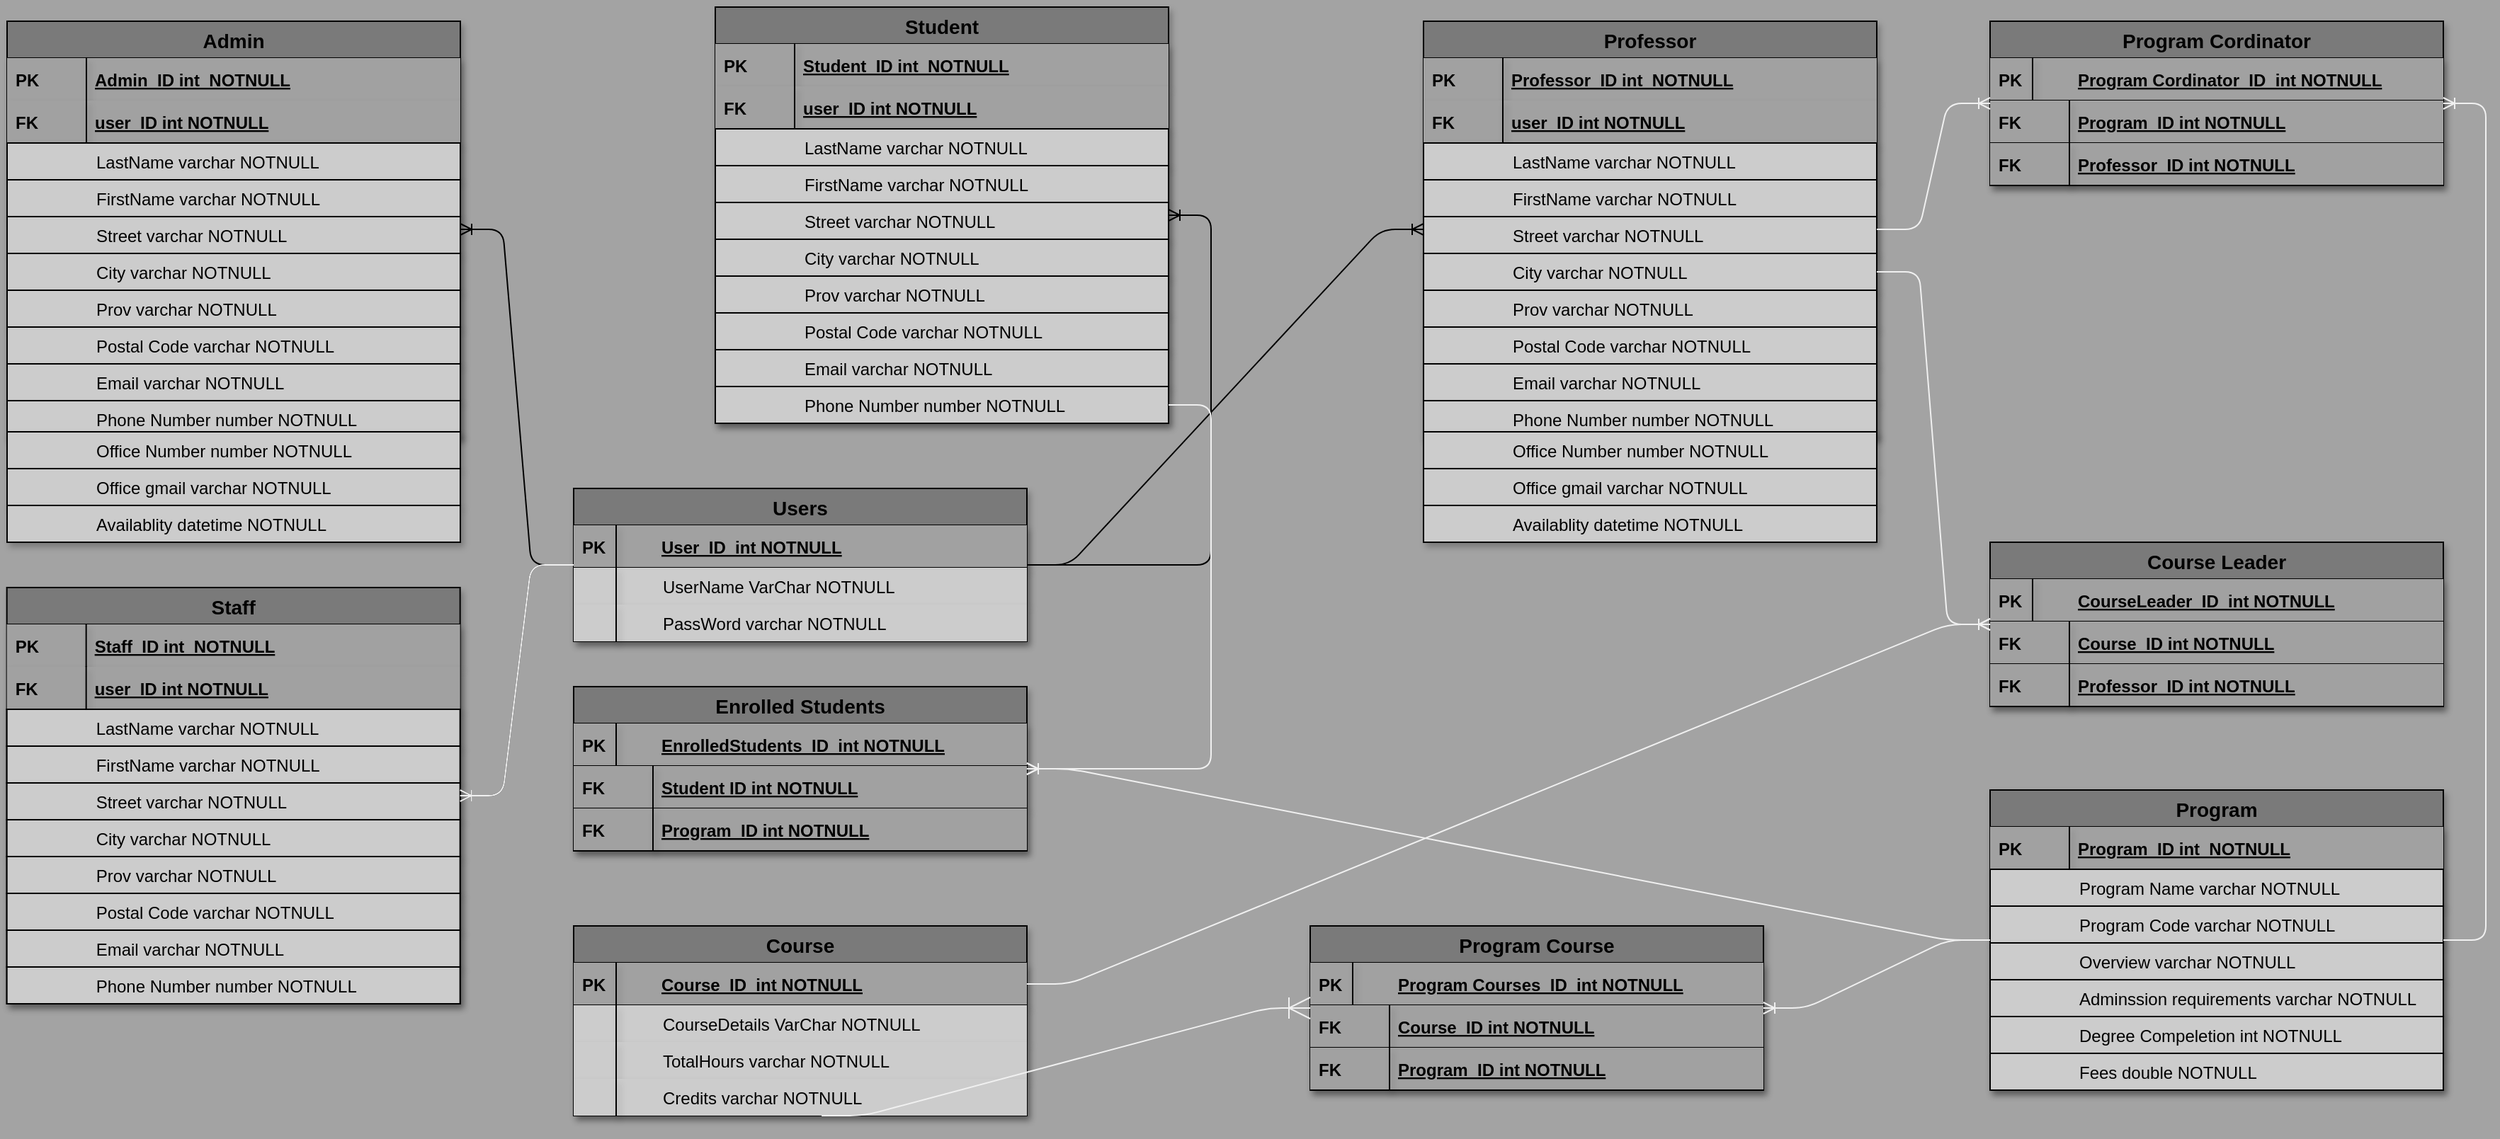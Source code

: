 <mxfile version="12.1.3" type="device" pages="1"><diagram name="Page-1" id="Page-1"><mxGraphModel dx="4516" dy="1684" grid="1" gridSize="10" guides="1" tooltips="1" connect="1" arrows="1" fold="1" page="1" pageScale="1" pageWidth="850" pageHeight="1100" background="#A3A3A3" math="1" shadow="0"><root><mxCell id="0"/><mxCell id="1" parent="0"/><mxCell id="QObwRgaBLnRAKnxqonTs-443" value="Users" style="swimlane;fontStyle=1;childLayout=stackLayout;horizontal=1;startSize=26;fillColor=#7A7A7A;horizontalStack=0;resizeParent=1;resizeParentMax=0;resizeLast=0;collapsible=1;marginBottom=0;swimlaneFillColor=#ffffff;align=center;fontSize=14;labelBackgroundColor=none;comic=0;shadow=1;gradientColor=none;strokeColor=#000000;" parent="1" vertex="1"><mxGeometry x="-600" y="370" width="320" height="108" as="geometry"/></mxCell><mxCell id="QObwRgaBLnRAKnxqonTs-444" value="User_ID  int NOTNULL" style="shape=partialRectangle;top=0;left=0;right=0;bottom=1;align=left;verticalAlign=middle;fillColor=#A1A1A1;spacingLeft=60;spacingRight=4;overflow=hidden;rotatable=0;points=[[0,0.5],[1,0.5]];portConstraint=eastwest;dropTarget=0;fontStyle=5;fontSize=12;comic=0;shadow=1;gradientColor=none;" parent="QObwRgaBLnRAKnxqonTs-443" vertex="1"><mxGeometry y="26" width="320" height="30" as="geometry"/></mxCell><mxCell id="QObwRgaBLnRAKnxqonTs-445" value="PK" style="shape=partialRectangle;top=0;left=0;bottom=0;fillColor=none;align=left;verticalAlign=middle;spacingLeft=4;spacingRight=4;overflow=hidden;rotatable=0;points=[];portConstraint=eastwest;part=1;fontSize=12;comic=0;shadow=1;gradientColor=none;fontStyle=1" parent="QObwRgaBLnRAKnxqonTs-444" vertex="1" connectable="0"><mxGeometry width="30" height="30" as="geometry"/></mxCell><mxCell id="QObwRgaBLnRAKnxqonTs-446" value="UserName VarChar NOTNULL" style="shape=partialRectangle;top=0;left=0;right=0;bottom=0;align=left;verticalAlign=top;fillColor=#CCCCCC;spacingLeft=61;spacingRight=4;overflow=hidden;rotatable=0;points=[[0,0.5],[1,0.5]];portConstraint=eastwest;dropTarget=0;fontSize=12;comic=0;shadow=1;gradientColor=none;rounded=0;glass=0;labelBackgroundColor=none;labelBorderColor=none;" parent="QObwRgaBLnRAKnxqonTs-443" vertex="1"><mxGeometry y="56" width="320" height="26" as="geometry"/></mxCell><mxCell id="QObwRgaBLnRAKnxqonTs-447" value="" style="shape=partialRectangle;top=0;left=0;bottom=0;fillColor=none;align=left;verticalAlign=top;spacingLeft=4;spacingRight=4;overflow=hidden;rotatable=0;points=[];portConstraint=eastwest;part=1;fontSize=12;comic=0;shadow=1;gradientColor=none;" parent="QObwRgaBLnRAKnxqonTs-446" vertex="1" connectable="0"><mxGeometry width="30" height="26" as="geometry"/></mxCell><mxCell id="QObwRgaBLnRAKnxqonTs-448" value="PassWord varchar NOTNULL" style="shape=partialRectangle;top=0;left=0;right=0;bottom=0;align=left;verticalAlign=top;fillColor=#CCCCCC;spacingLeft=61;spacingRight=4;overflow=hidden;rotatable=0;points=[[0,0.5],[1,0.5]];portConstraint=eastwest;dropTarget=0;fontSize=12;comic=0;shadow=1;gradientColor=none;rounded=0;glass=0;labelBackgroundColor=none;labelBorderColor=none;" parent="QObwRgaBLnRAKnxqonTs-443" vertex="1"><mxGeometry y="82" width="320" height="26" as="geometry"/></mxCell><mxCell id="QObwRgaBLnRAKnxqonTs-449" value="" style="shape=partialRectangle;top=0;left=0;bottom=0;fillColor=none;align=left;verticalAlign=top;spacingLeft=4;spacingRight=4;overflow=hidden;rotatable=0;points=[];portConstraint=eastwest;part=1;fontSize=12;comic=0;shadow=1;gradientColor=none;" parent="QObwRgaBLnRAKnxqonTs-448" vertex="1" connectable="0"><mxGeometry width="30" height="26" as="geometry"/></mxCell><mxCell id="QObwRgaBLnRAKnxqonTs-454" value="Student" style="swimlane;fontStyle=1;childLayout=stackLayout;horizontal=1;startSize=26;fillColor=#7A7A7A;horizontalStack=0;resizeParent=1;resizeParentMax=0;resizeLast=0;collapsible=1;marginBottom=0;swimlaneFillColor=#ffffff;align=center;fontSize=14;labelBackgroundColor=none;comic=0;shadow=1;gradientColor=none;" parent="1" vertex="1"><mxGeometry x="-500" y="30" width="320" height="294" as="geometry"><mxRectangle x="10" y="240" width="80" height="26" as="alternateBounds"/></mxGeometry></mxCell><mxCell id="QObwRgaBLnRAKnxqonTs-455" value="Student_ID int  NOTNULL" style="shape=partialRectangle;top=0;left=0;right=0;bottom=0;align=left;verticalAlign=middle;fillColor=#A1A1A1;spacingLeft=60;spacingRight=4;overflow=hidden;rotatable=0;points=[[0,0.5],[1,0.5]];portConstraint=eastwest;dropTarget=0;fontStyle=5;fontSize=12;comic=0;shadow=1;gradientColor=none;" parent="QObwRgaBLnRAKnxqonTs-454" vertex="1"><mxGeometry y="26" width="320" height="30" as="geometry"/></mxCell><mxCell id="QObwRgaBLnRAKnxqonTs-456" value="PK" style="shape=partialRectangle;fontStyle=1;top=0;left=0;bottom=0;fillColor=none;align=left;verticalAlign=middle;spacingLeft=4;spacingRight=4;overflow=hidden;rotatable=0;points=[];portConstraint=eastwest;part=1;fontSize=12;comic=0;shadow=1;gradientColor=none;" parent="QObwRgaBLnRAKnxqonTs-455" vertex="1" connectable="0"><mxGeometry width="56" height="30" as="geometry"/></mxCell><mxCell id="QObwRgaBLnRAKnxqonTs-457" value="user_ID int NOTNULL" style="shape=partialRectangle;top=0;left=0;right=0;bottom=1;align=left;verticalAlign=middle;fillColor=#A1A1A1;spacingLeft=60;spacingRight=4;overflow=hidden;rotatable=0;points=[[0,0.5],[1,0.5]];portConstraint=eastwest;dropTarget=0;fontStyle=5;fontSize=12;comic=0;shadow=1;gradientColor=none;" parent="QObwRgaBLnRAKnxqonTs-454" vertex="1"><mxGeometry y="56" width="320" height="30" as="geometry"/></mxCell><mxCell id="QObwRgaBLnRAKnxqonTs-458" value="FK" style="shape=partialRectangle;fontStyle=1;top=0;left=0;bottom=0;fillColor=none;align=left;verticalAlign=middle;spacingLeft=4;spacingRight=4;overflow=hidden;rotatable=0;points=[];portConstraint=eastwest;part=1;fontSize=12;comic=0;shadow=1;gradientColor=none;" parent="QObwRgaBLnRAKnxqonTs-457" vertex="1" connectable="0"><mxGeometry width="56" height="30" as="geometry"/></mxCell><mxCell id="ZrUPDMBKkm0DKzzSbysi-344" value="LastName varchar NOTNULL" style="text;strokeColor=#000000;fillColor=#CCCCCC;spacingLeft=61;spacingRight=4;overflow=hidden;rotatable=0;points=[[0,0.5],[1,0.5]];portConstraint=eastwest;fontSize=12;align=left;comic=0;shadow=1;gradientColor=none;rounded=0;glass=0;labelBackgroundColor=none;labelBorderColor=none;" parent="QObwRgaBLnRAKnxqonTs-454" vertex="1"><mxGeometry y="86" width="320" height="26" as="geometry"/></mxCell><mxCell id="ZrUPDMBKkm0DKzzSbysi-345" value="FirstName varchar NOTNULL&#10;&#10;" style="text;strokeColor=#000000;fillColor=#CCCCCC;spacingLeft=61;spacingRight=4;overflow=hidden;rotatable=0;points=[[0,0.5],[1,0.5]];portConstraint=eastwest;fontSize=12;align=left;comic=0;shadow=1;gradientColor=none;rounded=0;glass=0;labelBackgroundColor=none;labelBorderColor=none;" parent="QObwRgaBLnRAKnxqonTs-454" vertex="1"><mxGeometry y="112" width="320" height="26" as="geometry"/></mxCell><mxCell id="ZrUPDMBKkm0DKzzSbysi-346" value="Street varchar NOTNULL&#10;&#10;" style="text;strokeColor=#000000;fillColor=#CCCCCC;spacingLeft=61;spacingRight=4;overflow=hidden;rotatable=0;points=[[0,0.5],[1,0.5]];portConstraint=eastwest;fontSize=12;align=left;comic=0;shadow=1;gradientColor=none;rounded=0;glass=0;labelBackgroundColor=none;labelBorderColor=none;" parent="QObwRgaBLnRAKnxqonTs-454" vertex="1"><mxGeometry y="138" width="320" height="26" as="geometry"/></mxCell><mxCell id="ZrUPDMBKkm0DKzzSbysi-347" value="City varchar NOTNULL&#10;&#10;" style="text;strokeColor=#000000;fillColor=#CCCCCC;spacingLeft=61;spacingRight=4;overflow=hidden;rotatable=0;points=[[0,0.5],[1,0.5]];portConstraint=eastwest;fontSize=12;align=left;comic=0;shadow=1;gradientColor=none;rounded=0;glass=0;labelBackgroundColor=none;labelBorderColor=none;" parent="QObwRgaBLnRAKnxqonTs-454" vertex="1"><mxGeometry y="164" width="320" height="26" as="geometry"/></mxCell><mxCell id="ZrUPDMBKkm0DKzzSbysi-348" value="Prov varchar NOTNULL&#10;&#10;" style="text;strokeColor=#000000;fillColor=#CCCCCC;spacingLeft=61;spacingRight=4;overflow=hidden;rotatable=0;points=[[0,0.5],[1,0.5]];portConstraint=eastwest;fontSize=12;align=left;comic=0;shadow=1;gradientColor=none;rounded=0;glass=0;labelBackgroundColor=none;labelBorderColor=none;" parent="QObwRgaBLnRAKnxqonTs-454" vertex="1"><mxGeometry y="190" width="320" height="26" as="geometry"/></mxCell><mxCell id="ZrUPDMBKkm0DKzzSbysi-349" value="Postal Code varchar NOTNULL&#10;&#10;" style="text;strokeColor=#000000;fillColor=#CCCCCC;spacingLeft=61;spacingRight=4;overflow=hidden;rotatable=0;points=[[0,0.5],[1,0.5]];portConstraint=eastwest;fontSize=12;align=left;comic=0;shadow=1;gradientColor=none;rounded=0;glass=0;labelBackgroundColor=none;labelBorderColor=none;" parent="QObwRgaBLnRAKnxqonTs-454" vertex="1"><mxGeometry y="216" width="320" height="26" as="geometry"/></mxCell><mxCell id="ZrUPDMBKkm0DKzzSbysi-361" value="Email varchar NOTNULL&#10;&#10;" style="text;strokeColor=#000000;fillColor=#CCCCCC;spacingLeft=61;spacingRight=4;overflow=hidden;rotatable=0;points=[[0,0.5],[1,0.5]];portConstraint=eastwest;fontSize=12;align=left;comic=0;shadow=1;gradientColor=none;rounded=0;glass=0;labelBackgroundColor=none;labelBorderColor=none;" parent="QObwRgaBLnRAKnxqonTs-454" vertex="1"><mxGeometry y="242" width="320" height="26" as="geometry"/></mxCell><mxCell id="ZrUPDMBKkm0DKzzSbysi-364" value="Phone Number number NOTNULL&#10;&#10;" style="text;strokeColor=#000000;fillColor=#CCCCCC;spacingLeft=61;spacingRight=4;overflow=hidden;rotatable=0;points=[[0,0.5],[1,0.5]];portConstraint=eastwest;fontSize=12;align=left;comic=0;shadow=1;gradientColor=none;rounded=0;glass=0;labelBackgroundColor=none;labelBorderColor=none;" parent="QObwRgaBLnRAKnxqonTs-454" vertex="1"><mxGeometry y="268" width="320" height="26" as="geometry"/></mxCell><mxCell id="ZrUPDMBKkm0DKzzSbysi-389" value="" style="group" parent="1" vertex="1" connectable="0"><mxGeometry y="40" width="320" height="368" as="geometry"/></mxCell><mxCell id="ZrUPDMBKkm0DKzzSbysi-387" value="" style="group" parent="ZrUPDMBKkm0DKzzSbysi-389" vertex="1" connectable="0"><mxGeometry width="320" height="355" as="geometry"/></mxCell><mxCell id="ZrUPDMBKkm0DKzzSbysi-366" value="Professor" style="swimlane;fontStyle=1;childLayout=stackLayout;horizontal=1;startSize=26;fillColor=#7A7A7A;horizontalStack=0;resizeParent=1;resizeParentMax=0;resizeLast=0;collapsible=1;marginBottom=0;swimlaneFillColor=#ffffff;align=center;fontSize=14;labelBackgroundColor=none;comic=0;shadow=1;gradientColor=none;" parent="ZrUPDMBKkm0DKzzSbysi-387" vertex="1"><mxGeometry width="320" height="294" as="geometry"><mxRectangle x="10" y="240" width="80" height="26" as="alternateBounds"/></mxGeometry></mxCell><mxCell id="ZrUPDMBKkm0DKzzSbysi-367" value="Professor_ID int  NOTNULL" style="shape=partialRectangle;top=0;left=0;right=0;bottom=0;align=left;verticalAlign=middle;fillColor=#A1A1A1;spacingLeft=60;spacingRight=4;overflow=hidden;rotatable=0;points=[[0,0.5],[1,0.5]];portConstraint=eastwest;dropTarget=0;fontStyle=5;fontSize=12;comic=0;shadow=1;gradientColor=none;" parent="ZrUPDMBKkm0DKzzSbysi-366" vertex="1"><mxGeometry y="26" width="320" height="30" as="geometry"/></mxCell><mxCell id="ZrUPDMBKkm0DKzzSbysi-368" value="PK" style="shape=partialRectangle;fontStyle=1;top=0;left=0;bottom=0;fillColor=none;align=left;verticalAlign=middle;spacingLeft=4;spacingRight=4;overflow=hidden;rotatable=0;points=[];portConstraint=eastwest;part=1;fontSize=12;comic=0;shadow=1;gradientColor=none;" parent="ZrUPDMBKkm0DKzzSbysi-367" vertex="1" connectable="0"><mxGeometry width="56" height="30" as="geometry"/></mxCell><mxCell id="ZrUPDMBKkm0DKzzSbysi-369" value="user_ID int NOTNULL" style="shape=partialRectangle;top=0;left=0;right=0;bottom=1;align=left;verticalAlign=middle;fillColor=#A1A1A1;spacingLeft=60;spacingRight=4;overflow=hidden;rotatable=0;points=[[0,0.5],[1,0.5]];portConstraint=eastwest;dropTarget=0;fontStyle=5;fontSize=12;comic=0;shadow=1;gradientColor=none;" parent="ZrUPDMBKkm0DKzzSbysi-366" vertex="1"><mxGeometry y="56" width="320" height="30" as="geometry"/></mxCell><mxCell id="ZrUPDMBKkm0DKzzSbysi-370" value="FK" style="shape=partialRectangle;fontStyle=1;top=0;left=0;bottom=0;fillColor=none;align=left;verticalAlign=middle;spacingLeft=4;spacingRight=4;overflow=hidden;rotatable=0;points=[];portConstraint=eastwest;part=1;fontSize=12;comic=0;shadow=1;gradientColor=none;" parent="ZrUPDMBKkm0DKzzSbysi-369" vertex="1" connectable="0"><mxGeometry width="56" height="30" as="geometry"/></mxCell><mxCell id="ZrUPDMBKkm0DKzzSbysi-371" value="LastName varchar NOTNULL" style="text;strokeColor=#000000;fillColor=#CCCCCC;spacingLeft=61;spacingRight=4;overflow=hidden;rotatable=0;points=[[0,0.5],[1,0.5]];portConstraint=eastwest;fontSize=12;align=left;comic=0;shadow=1;gradientColor=none;rounded=0;glass=0;labelBackgroundColor=none;labelBorderColor=none;" parent="ZrUPDMBKkm0DKzzSbysi-366" vertex="1"><mxGeometry y="86" width="320" height="26" as="geometry"/></mxCell><mxCell id="ZrUPDMBKkm0DKzzSbysi-372" value="FirstName varchar NOTNULL&#10;&#10;" style="text;strokeColor=#000000;fillColor=#CCCCCC;spacingLeft=61;spacingRight=4;overflow=hidden;rotatable=0;points=[[0,0.5],[1,0.5]];portConstraint=eastwest;fontSize=12;align=left;comic=0;shadow=1;gradientColor=none;rounded=0;glass=0;labelBackgroundColor=none;labelBorderColor=none;" parent="ZrUPDMBKkm0DKzzSbysi-366" vertex="1"><mxGeometry y="112" width="320" height="26" as="geometry"/></mxCell><mxCell id="ZrUPDMBKkm0DKzzSbysi-373" value="Street varchar NOTNULL&#10;&#10;" style="text;strokeColor=#000000;fillColor=#CCCCCC;spacingLeft=61;spacingRight=4;overflow=hidden;rotatable=0;points=[[0,0.5],[1,0.5]];portConstraint=eastwest;fontSize=12;align=left;comic=0;shadow=1;gradientColor=none;rounded=0;glass=0;labelBackgroundColor=none;labelBorderColor=none;" parent="ZrUPDMBKkm0DKzzSbysi-366" vertex="1"><mxGeometry y="138" width="320" height="26" as="geometry"/></mxCell><mxCell id="ZrUPDMBKkm0DKzzSbysi-374" value="City varchar NOTNULL&#10;&#10;" style="text;strokeColor=#000000;fillColor=#CCCCCC;spacingLeft=61;spacingRight=4;overflow=hidden;rotatable=0;points=[[0,0.5],[1,0.5]];portConstraint=eastwest;fontSize=12;align=left;comic=0;shadow=1;gradientColor=none;rounded=0;glass=0;labelBackgroundColor=none;labelBorderColor=none;" parent="ZrUPDMBKkm0DKzzSbysi-366" vertex="1"><mxGeometry y="164" width="320" height="26" as="geometry"/></mxCell><mxCell id="ZrUPDMBKkm0DKzzSbysi-375" value="Prov varchar NOTNULL&#10;&#10;" style="text;strokeColor=#000000;fillColor=#CCCCCC;spacingLeft=61;spacingRight=4;overflow=hidden;rotatable=0;points=[[0,0.5],[1,0.5]];portConstraint=eastwest;fontSize=12;align=left;comic=0;shadow=1;gradientColor=none;rounded=0;glass=0;labelBackgroundColor=none;labelBorderColor=none;" parent="ZrUPDMBKkm0DKzzSbysi-366" vertex="1"><mxGeometry y="190" width="320" height="26" as="geometry"/></mxCell><mxCell id="ZrUPDMBKkm0DKzzSbysi-376" value="Postal Code varchar NOTNULL&#10;&#10;" style="text;strokeColor=#000000;fillColor=#CCCCCC;spacingLeft=61;spacingRight=4;overflow=hidden;rotatable=0;points=[[0,0.5],[1,0.5]];portConstraint=eastwest;fontSize=12;align=left;comic=0;shadow=1;gradientColor=none;rounded=0;glass=0;labelBackgroundColor=none;labelBorderColor=none;" parent="ZrUPDMBKkm0DKzzSbysi-366" vertex="1"><mxGeometry y="216" width="320" height="26" as="geometry"/></mxCell><mxCell id="ZrUPDMBKkm0DKzzSbysi-377" value="Email varchar NOTNULL&#10;&#10;" style="text;strokeColor=#000000;fillColor=#CCCCCC;spacingLeft=61;spacingRight=4;overflow=hidden;rotatable=0;points=[[0,0.5],[1,0.5]];portConstraint=eastwest;fontSize=12;align=left;comic=0;shadow=1;gradientColor=none;rounded=0;glass=0;labelBackgroundColor=none;labelBorderColor=none;" parent="ZrUPDMBKkm0DKzzSbysi-366" vertex="1"><mxGeometry y="242" width="320" height="26" as="geometry"/></mxCell><mxCell id="ZrUPDMBKkm0DKzzSbysi-378" value="Phone Number number NOTNULL&#10;&#10;" style="text;strokeColor=#000000;fillColor=#CCCCCC;spacingLeft=61;spacingRight=4;overflow=hidden;rotatable=0;points=[[0,0.5],[1,0.5]];portConstraint=eastwest;fontSize=12;align=left;comic=0;shadow=1;gradientColor=none;rounded=0;glass=0;labelBackgroundColor=none;labelBorderColor=none;" parent="ZrUPDMBKkm0DKzzSbysi-366" vertex="1"><mxGeometry y="268" width="320" height="26" as="geometry"/></mxCell><mxCell id="ZrUPDMBKkm0DKzzSbysi-379" value="Office Number number NOTNULL&#10;&#10;" style="text;strokeColor=#000000;fillColor=#CCCCCC;spacingLeft=61;spacingRight=4;overflow=hidden;rotatable=0;points=[[0,0.5],[1,0.5]];portConstraint=eastwest;fontSize=12;align=left;comic=0;shadow=1;gradientColor=none;rounded=0;glass=0;labelBackgroundColor=none;labelBorderColor=none;" parent="ZrUPDMBKkm0DKzzSbysi-387" vertex="1"><mxGeometry y="290" width="320" height="26" as="geometry"/></mxCell><mxCell id="ZrUPDMBKkm0DKzzSbysi-386" value="Office gmail varchar NOTNULL&#10;&#10;" style="text;strokeColor=#000000;fillColor=#CCCCCC;spacingLeft=61;spacingRight=4;overflow=hidden;rotatable=0;points=[[0,0.5],[1,0.5]];portConstraint=eastwest;fontSize=12;align=left;comic=0;shadow=1;gradientColor=none;rounded=0;glass=0;labelBackgroundColor=none;labelBorderColor=none;" parent="ZrUPDMBKkm0DKzzSbysi-387" vertex="1"><mxGeometry y="316" width="320" height="26" as="geometry"/></mxCell><mxCell id="ZrUPDMBKkm0DKzzSbysi-388" value="Availablity datetime NOTNULL&#10;&#10;" style="text;strokeColor=#000000;fillColor=#CCCCCC;spacingLeft=61;spacingRight=4;overflow=hidden;rotatable=0;points=[[0,0.5],[1,0.5]];portConstraint=eastwest;fontSize=12;align=left;comic=0;shadow=1;gradientColor=none;rounded=0;glass=0;labelBackgroundColor=none;labelBorderColor=none;" parent="ZrUPDMBKkm0DKzzSbysi-389" vertex="1"><mxGeometry y="342" width="320" height="26" as="geometry"/></mxCell><mxCell id="ZrUPDMBKkm0DKzzSbysi-390" value="" style="group" parent="1" vertex="1" connectable="0"><mxGeometry x="-1000" y="40" width="320" height="368" as="geometry"/></mxCell><mxCell id="ZrUPDMBKkm0DKzzSbysi-391" value="" style="group" parent="ZrUPDMBKkm0DKzzSbysi-390" vertex="1" connectable="0"><mxGeometry width="320" height="355" as="geometry"/></mxCell><mxCell id="ZrUPDMBKkm0DKzzSbysi-392" value="Admin" style="swimlane;fontStyle=1;childLayout=stackLayout;horizontal=1;startSize=26;fillColor=#7A7A7A;horizontalStack=0;resizeParent=1;resizeParentMax=0;resizeLast=0;collapsible=1;marginBottom=0;swimlaneFillColor=#ffffff;align=center;fontSize=14;labelBackgroundColor=none;comic=0;shadow=1;gradientColor=none;" parent="ZrUPDMBKkm0DKzzSbysi-391" vertex="1"><mxGeometry width="320" height="294" as="geometry"><mxRectangle x="10" y="240" width="80" height="26" as="alternateBounds"/></mxGeometry></mxCell><mxCell id="ZrUPDMBKkm0DKzzSbysi-393" value="Admin_ID int  NOTNULL" style="shape=partialRectangle;top=0;left=0;right=0;bottom=0;align=left;verticalAlign=middle;fillColor=#A1A1A1;spacingLeft=60;spacingRight=4;overflow=hidden;rotatable=0;points=[[0,0.5],[1,0.5]];portConstraint=eastwest;dropTarget=0;fontStyle=5;fontSize=12;comic=0;shadow=1;gradientColor=none;" parent="ZrUPDMBKkm0DKzzSbysi-392" vertex="1"><mxGeometry y="26" width="320" height="30" as="geometry"/></mxCell><mxCell id="ZrUPDMBKkm0DKzzSbysi-394" value="PK" style="shape=partialRectangle;fontStyle=1;top=0;left=0;bottom=0;fillColor=none;align=left;verticalAlign=middle;spacingLeft=4;spacingRight=4;overflow=hidden;rotatable=0;points=[];portConstraint=eastwest;part=1;fontSize=12;comic=0;shadow=1;gradientColor=none;" parent="ZrUPDMBKkm0DKzzSbysi-393" vertex="1" connectable="0"><mxGeometry width="56" height="30" as="geometry"/></mxCell><mxCell id="ZrUPDMBKkm0DKzzSbysi-395" value="user_ID int NOTNULL" style="shape=partialRectangle;top=0;left=0;right=0;bottom=1;align=left;verticalAlign=middle;fillColor=#A1A1A1;spacingLeft=60;spacingRight=4;overflow=hidden;rotatable=0;points=[[0,0.5],[1,0.5]];portConstraint=eastwest;dropTarget=0;fontStyle=5;fontSize=12;comic=0;shadow=1;gradientColor=none;" parent="ZrUPDMBKkm0DKzzSbysi-392" vertex="1"><mxGeometry y="56" width="320" height="30" as="geometry"/></mxCell><mxCell id="ZrUPDMBKkm0DKzzSbysi-396" value="FK" style="shape=partialRectangle;fontStyle=1;top=0;left=0;bottom=0;fillColor=none;align=left;verticalAlign=middle;spacingLeft=4;spacingRight=4;overflow=hidden;rotatable=0;points=[];portConstraint=eastwest;part=1;fontSize=12;comic=0;shadow=1;gradientColor=none;" parent="ZrUPDMBKkm0DKzzSbysi-395" vertex="1" connectable="0"><mxGeometry width="56" height="30" as="geometry"/></mxCell><mxCell id="ZrUPDMBKkm0DKzzSbysi-397" value="LastName varchar NOTNULL" style="text;strokeColor=#000000;fillColor=#CCCCCC;spacingLeft=61;spacingRight=4;overflow=hidden;rotatable=0;points=[[0,0.5],[1,0.5]];portConstraint=eastwest;fontSize=12;align=left;comic=0;shadow=1;gradientColor=none;rounded=0;glass=0;labelBackgroundColor=none;labelBorderColor=none;" parent="ZrUPDMBKkm0DKzzSbysi-392" vertex="1"><mxGeometry y="86" width="320" height="26" as="geometry"/></mxCell><mxCell id="ZrUPDMBKkm0DKzzSbysi-398" value="FirstName varchar NOTNULL&#10;&#10;" style="text;strokeColor=#000000;fillColor=#CCCCCC;spacingLeft=61;spacingRight=4;overflow=hidden;rotatable=0;points=[[0,0.5],[1,0.5]];portConstraint=eastwest;fontSize=12;align=left;comic=0;shadow=1;gradientColor=none;rounded=0;glass=0;labelBackgroundColor=none;labelBorderColor=none;" parent="ZrUPDMBKkm0DKzzSbysi-392" vertex="1"><mxGeometry y="112" width="320" height="26" as="geometry"/></mxCell><mxCell id="ZrUPDMBKkm0DKzzSbysi-399" value="Street varchar NOTNULL&#10;&#10;" style="text;strokeColor=#000000;fillColor=#CCCCCC;spacingLeft=61;spacingRight=4;overflow=hidden;rotatable=0;points=[[0,0.5],[1,0.5]];portConstraint=eastwest;fontSize=12;align=left;comic=0;shadow=1;gradientColor=none;rounded=0;glass=0;labelBackgroundColor=none;labelBorderColor=none;" parent="ZrUPDMBKkm0DKzzSbysi-392" vertex="1"><mxGeometry y="138" width="320" height="26" as="geometry"/></mxCell><mxCell id="ZrUPDMBKkm0DKzzSbysi-400" value="City varchar NOTNULL&#10;&#10;" style="text;strokeColor=#000000;fillColor=#CCCCCC;spacingLeft=61;spacingRight=4;overflow=hidden;rotatable=0;points=[[0,0.5],[1,0.5]];portConstraint=eastwest;fontSize=12;align=left;comic=0;shadow=1;gradientColor=none;rounded=0;glass=0;labelBackgroundColor=none;labelBorderColor=none;" parent="ZrUPDMBKkm0DKzzSbysi-392" vertex="1"><mxGeometry y="164" width="320" height="26" as="geometry"/></mxCell><mxCell id="ZrUPDMBKkm0DKzzSbysi-401" value="Prov varchar NOTNULL&#10;&#10;" style="text;strokeColor=#000000;fillColor=#CCCCCC;spacingLeft=61;spacingRight=4;overflow=hidden;rotatable=0;points=[[0,0.5],[1,0.5]];portConstraint=eastwest;fontSize=12;align=left;comic=0;shadow=1;gradientColor=none;rounded=0;glass=0;labelBackgroundColor=none;labelBorderColor=none;" parent="ZrUPDMBKkm0DKzzSbysi-392" vertex="1"><mxGeometry y="190" width="320" height="26" as="geometry"/></mxCell><mxCell id="ZrUPDMBKkm0DKzzSbysi-402" value="Postal Code varchar NOTNULL&#10;&#10;" style="text;strokeColor=#000000;fillColor=#CCCCCC;spacingLeft=61;spacingRight=4;overflow=hidden;rotatable=0;points=[[0,0.5],[1,0.5]];portConstraint=eastwest;fontSize=12;align=left;comic=0;shadow=1;gradientColor=none;rounded=0;glass=0;labelBackgroundColor=none;labelBorderColor=none;" parent="ZrUPDMBKkm0DKzzSbysi-392" vertex="1"><mxGeometry y="216" width="320" height="26" as="geometry"/></mxCell><mxCell id="ZrUPDMBKkm0DKzzSbysi-403" value="Email varchar NOTNULL&#10;&#10;" style="text;strokeColor=#000000;fillColor=#CCCCCC;spacingLeft=61;spacingRight=4;overflow=hidden;rotatable=0;points=[[0,0.5],[1,0.5]];portConstraint=eastwest;fontSize=12;align=left;comic=0;shadow=1;gradientColor=none;rounded=0;glass=0;labelBackgroundColor=none;labelBorderColor=none;" parent="ZrUPDMBKkm0DKzzSbysi-392" vertex="1"><mxGeometry y="242" width="320" height="26" as="geometry"/></mxCell><mxCell id="ZrUPDMBKkm0DKzzSbysi-404" value="Phone Number number NOTNULL&#10;&#10;" style="text;strokeColor=#000000;fillColor=#CCCCCC;spacingLeft=61;spacingRight=4;overflow=hidden;rotatable=0;points=[[0,0.5],[1,0.5]];portConstraint=eastwest;fontSize=12;align=left;comic=0;shadow=1;gradientColor=none;rounded=0;glass=0;labelBackgroundColor=none;labelBorderColor=none;" parent="ZrUPDMBKkm0DKzzSbysi-392" vertex="1"><mxGeometry y="268" width="320" height="26" as="geometry"/></mxCell><mxCell id="ZrUPDMBKkm0DKzzSbysi-405" value="Office Number number NOTNULL&#10;&#10;" style="text;strokeColor=#000000;fillColor=#CCCCCC;spacingLeft=61;spacingRight=4;overflow=hidden;rotatable=0;points=[[0,0.5],[1,0.5]];portConstraint=eastwest;fontSize=12;align=left;comic=0;shadow=1;gradientColor=none;rounded=0;glass=0;labelBackgroundColor=none;labelBorderColor=none;" parent="ZrUPDMBKkm0DKzzSbysi-391" vertex="1"><mxGeometry y="290" width="320" height="26" as="geometry"/></mxCell><mxCell id="ZrUPDMBKkm0DKzzSbysi-406" value="Office gmail varchar NOTNULL&#10;&#10;" style="text;strokeColor=#000000;fillColor=#CCCCCC;spacingLeft=61;spacingRight=4;overflow=hidden;rotatable=0;points=[[0,0.5],[1,0.5]];portConstraint=eastwest;fontSize=12;align=left;comic=0;shadow=1;gradientColor=none;rounded=0;glass=0;labelBackgroundColor=none;labelBorderColor=none;" parent="ZrUPDMBKkm0DKzzSbysi-391" vertex="1"><mxGeometry y="316" width="320" height="26" as="geometry"/></mxCell><mxCell id="ZrUPDMBKkm0DKzzSbysi-407" value="Availablity datetime NOTNULL&#10;&#10;" style="text;strokeColor=#000000;fillColor=#CCCCCC;spacingLeft=61;spacingRight=4;overflow=hidden;rotatable=0;points=[[0,0.5],[1,0.5]];portConstraint=eastwest;fontSize=12;align=left;comic=0;shadow=1;gradientColor=none;rounded=0;glass=0;labelBackgroundColor=none;labelBorderColor=none;" parent="ZrUPDMBKkm0DKzzSbysi-390" vertex="1"><mxGeometry y="342" width="320" height="26" as="geometry"/></mxCell><mxCell id="ZrUPDMBKkm0DKzzSbysi-408" value="" style="group" parent="1" vertex="1" connectable="0"><mxGeometry x="-1000.167" y="440" width="320" height="368" as="geometry"/></mxCell><mxCell id="ZrUPDMBKkm0DKzzSbysi-409" value="" style="group" parent="ZrUPDMBKkm0DKzzSbysi-408" vertex="1" connectable="0"><mxGeometry width="320" height="355" as="geometry"/></mxCell><mxCell id="ZrUPDMBKkm0DKzzSbysi-410" value="Staff" style="swimlane;fontStyle=1;childLayout=stackLayout;horizontal=1;startSize=26;fillColor=#7A7A7A;horizontalStack=0;resizeParent=1;resizeParentMax=0;resizeLast=0;collapsible=1;marginBottom=0;swimlaneFillColor=#ffffff;align=center;fontSize=14;labelBackgroundColor=none;comic=0;shadow=1;gradientColor=none;" parent="ZrUPDMBKkm0DKzzSbysi-409" vertex="1"><mxGeometry width="320" height="294" as="geometry"><mxRectangle x="10" y="240" width="80" height="26" as="alternateBounds"/></mxGeometry></mxCell><mxCell id="ZrUPDMBKkm0DKzzSbysi-411" value="Staff_ID int  NOTNULL" style="shape=partialRectangle;top=0;left=0;right=0;bottom=0;align=left;verticalAlign=middle;fillColor=#A1A1A1;spacingLeft=60;spacingRight=4;overflow=hidden;rotatable=0;points=[[0,0.5],[1,0.5]];portConstraint=eastwest;dropTarget=0;fontStyle=5;fontSize=12;comic=0;shadow=1;gradientColor=none;" parent="ZrUPDMBKkm0DKzzSbysi-410" vertex="1"><mxGeometry y="26" width="320" height="30" as="geometry"/></mxCell><mxCell id="ZrUPDMBKkm0DKzzSbysi-412" value="PK" style="shape=partialRectangle;fontStyle=1;top=0;left=0;bottom=0;fillColor=none;align=left;verticalAlign=middle;spacingLeft=4;spacingRight=4;overflow=hidden;rotatable=0;points=[];portConstraint=eastwest;part=1;fontSize=12;comic=0;shadow=1;gradientColor=none;" parent="ZrUPDMBKkm0DKzzSbysi-411" vertex="1" connectable="0"><mxGeometry width="56" height="30" as="geometry"/></mxCell><mxCell id="ZrUPDMBKkm0DKzzSbysi-413" value="user_ID int NOTNULL" style="shape=partialRectangle;top=0;left=0;right=0;bottom=1;align=left;verticalAlign=middle;fillColor=#A1A1A1;spacingLeft=60;spacingRight=4;overflow=hidden;rotatable=0;points=[[0,0.5],[1,0.5]];portConstraint=eastwest;dropTarget=0;fontStyle=5;fontSize=12;comic=0;shadow=1;gradientColor=none;" parent="ZrUPDMBKkm0DKzzSbysi-410" vertex="1"><mxGeometry y="56" width="320" height="30" as="geometry"/></mxCell><mxCell id="ZrUPDMBKkm0DKzzSbysi-414" value="FK" style="shape=partialRectangle;fontStyle=1;top=0;left=0;bottom=0;fillColor=none;align=left;verticalAlign=middle;spacingLeft=4;spacingRight=4;overflow=hidden;rotatable=0;points=[];portConstraint=eastwest;part=1;fontSize=12;comic=0;shadow=1;gradientColor=none;" parent="ZrUPDMBKkm0DKzzSbysi-413" vertex="1" connectable="0"><mxGeometry width="56" height="30" as="geometry"/></mxCell><mxCell id="ZrUPDMBKkm0DKzzSbysi-415" value="LastName varchar NOTNULL" style="text;strokeColor=#000000;fillColor=#CCCCCC;spacingLeft=61;spacingRight=4;overflow=hidden;rotatable=0;points=[[0,0.5],[1,0.5]];portConstraint=eastwest;fontSize=12;align=left;comic=0;shadow=1;gradientColor=none;rounded=0;glass=0;labelBackgroundColor=none;labelBorderColor=none;" parent="ZrUPDMBKkm0DKzzSbysi-410" vertex="1"><mxGeometry y="86" width="320" height="26" as="geometry"/></mxCell><mxCell id="ZrUPDMBKkm0DKzzSbysi-416" value="FirstName varchar NOTNULL&#10;&#10;" style="text;strokeColor=#000000;fillColor=#CCCCCC;spacingLeft=61;spacingRight=4;overflow=hidden;rotatable=0;points=[[0,0.5],[1,0.5]];portConstraint=eastwest;fontSize=12;align=left;comic=0;shadow=1;gradientColor=none;rounded=0;glass=0;labelBackgroundColor=none;labelBorderColor=none;" parent="ZrUPDMBKkm0DKzzSbysi-410" vertex="1"><mxGeometry y="112" width="320" height="26" as="geometry"/></mxCell><mxCell id="ZrUPDMBKkm0DKzzSbysi-417" value="Street varchar NOTNULL&#10;&#10;" style="text;strokeColor=#000000;fillColor=#CCCCCC;spacingLeft=61;spacingRight=4;overflow=hidden;rotatable=0;points=[[0,0.5],[1,0.5]];portConstraint=eastwest;fontSize=12;align=left;comic=0;shadow=1;gradientColor=none;rounded=0;glass=0;labelBackgroundColor=none;labelBorderColor=none;" parent="ZrUPDMBKkm0DKzzSbysi-410" vertex="1"><mxGeometry y="138" width="320" height="26" as="geometry"/></mxCell><mxCell id="ZrUPDMBKkm0DKzzSbysi-418" value="City varchar NOTNULL&#10;&#10;" style="text;strokeColor=#000000;fillColor=#CCCCCC;spacingLeft=61;spacingRight=4;overflow=hidden;rotatable=0;points=[[0,0.5],[1,0.5]];portConstraint=eastwest;fontSize=12;align=left;comic=0;shadow=1;gradientColor=none;rounded=0;glass=0;labelBackgroundColor=none;labelBorderColor=none;" parent="ZrUPDMBKkm0DKzzSbysi-410" vertex="1"><mxGeometry y="164" width="320" height="26" as="geometry"/></mxCell><mxCell id="ZrUPDMBKkm0DKzzSbysi-419" value="Prov varchar NOTNULL&#10;&#10;" style="text;strokeColor=#000000;fillColor=#CCCCCC;spacingLeft=61;spacingRight=4;overflow=hidden;rotatable=0;points=[[0,0.5],[1,0.5]];portConstraint=eastwest;fontSize=12;align=left;comic=0;shadow=1;gradientColor=none;rounded=0;glass=0;labelBackgroundColor=none;labelBorderColor=none;" parent="ZrUPDMBKkm0DKzzSbysi-410" vertex="1"><mxGeometry y="190" width="320" height="26" as="geometry"/></mxCell><mxCell id="ZrUPDMBKkm0DKzzSbysi-420" value="Postal Code varchar NOTNULL&#10;&#10;" style="text;strokeColor=#000000;fillColor=#CCCCCC;spacingLeft=61;spacingRight=4;overflow=hidden;rotatable=0;points=[[0,0.5],[1,0.5]];portConstraint=eastwest;fontSize=12;align=left;comic=0;shadow=1;gradientColor=none;rounded=0;glass=0;labelBackgroundColor=none;labelBorderColor=none;" parent="ZrUPDMBKkm0DKzzSbysi-410" vertex="1"><mxGeometry y="216" width="320" height="26" as="geometry"/></mxCell><mxCell id="ZrUPDMBKkm0DKzzSbysi-421" value="Email varchar NOTNULL&#10;&#10;" style="text;strokeColor=#000000;fillColor=#CCCCCC;spacingLeft=61;spacingRight=4;overflow=hidden;rotatable=0;points=[[0,0.5],[1,0.5]];portConstraint=eastwest;fontSize=12;align=left;comic=0;shadow=1;gradientColor=none;rounded=0;glass=0;labelBackgroundColor=none;labelBorderColor=none;" parent="ZrUPDMBKkm0DKzzSbysi-410" vertex="1"><mxGeometry y="242" width="320" height="26" as="geometry"/></mxCell><mxCell id="ZrUPDMBKkm0DKzzSbysi-422" value="Phone Number number NOTNULL&#10;&#10;" style="text;strokeColor=#000000;fillColor=#CCCCCC;spacingLeft=61;spacingRight=4;overflow=hidden;rotatable=0;points=[[0,0.5],[1,0.5]];portConstraint=eastwest;fontSize=12;align=left;comic=0;shadow=1;gradientColor=none;rounded=0;glass=0;labelBackgroundColor=none;labelBorderColor=none;" parent="ZrUPDMBKkm0DKzzSbysi-410" vertex="1"><mxGeometry y="268" width="320" height="26" as="geometry"/></mxCell><mxCell id="ZrUPDMBKkm0DKzzSbysi-428" value="Program" style="swimlane;fontStyle=1;childLayout=stackLayout;horizontal=1;startSize=26;fillColor=#7A7A7A;horizontalStack=0;resizeParent=1;resizeParentMax=0;resizeLast=0;collapsible=1;marginBottom=0;swimlaneFillColor=#ffffff;align=center;fontSize=14;labelBackgroundColor=none;comic=0;shadow=1;gradientColor=none;" parent="1" vertex="1"><mxGeometry x="400" y="583" width="320" height="212" as="geometry"><mxRectangle x="10" y="240" width="80" height="26" as="alternateBounds"/></mxGeometry></mxCell><mxCell id="ZrUPDMBKkm0DKzzSbysi-429" value="Program_ID int  NOTNULL" style="shape=partialRectangle;top=0;left=0;right=0;bottom=0;align=left;verticalAlign=middle;fillColor=#A1A1A1;spacingLeft=60;spacingRight=4;overflow=hidden;rotatable=0;points=[[0,0.5],[1,0.5]];portConstraint=eastwest;dropTarget=0;fontStyle=5;fontSize=12;comic=0;shadow=1;gradientColor=none;" parent="ZrUPDMBKkm0DKzzSbysi-428" vertex="1"><mxGeometry y="26" width="320" height="30" as="geometry"/></mxCell><mxCell id="ZrUPDMBKkm0DKzzSbysi-430" value="PK" style="shape=partialRectangle;fontStyle=1;top=0;left=0;bottom=0;fillColor=none;align=left;verticalAlign=middle;spacingLeft=4;spacingRight=4;overflow=hidden;rotatable=0;points=[];portConstraint=eastwest;part=1;fontSize=12;comic=0;shadow=1;gradientColor=none;" parent="ZrUPDMBKkm0DKzzSbysi-429" vertex="1" connectable="0"><mxGeometry width="56" height="30" as="geometry"/></mxCell><mxCell id="ZrUPDMBKkm0DKzzSbysi-433" value="Program Name varchar NOTNULL" style="text;strokeColor=#000000;fillColor=#CCCCCC;spacingLeft=61;spacingRight=4;overflow=hidden;rotatable=0;points=[[0,0.5],[1,0.5]];portConstraint=eastwest;fontSize=12;align=left;comic=0;shadow=1;gradientColor=none;rounded=0;glass=0;labelBackgroundColor=none;labelBorderColor=none;" parent="ZrUPDMBKkm0DKzzSbysi-428" vertex="1"><mxGeometry y="56" width="320" height="26" as="geometry"/></mxCell><mxCell id="ZrUPDMBKkm0DKzzSbysi-434" value="Program Code varchar NOTNULL&#10;&#10;" style="text;strokeColor=#000000;fillColor=#CCCCCC;spacingLeft=61;spacingRight=4;overflow=hidden;rotatable=0;points=[[0,0.5],[1,0.5]];portConstraint=eastwest;fontSize=12;align=left;comic=0;shadow=1;gradientColor=none;rounded=0;glass=0;labelBackgroundColor=none;labelBorderColor=none;" parent="ZrUPDMBKkm0DKzzSbysi-428" vertex="1"><mxGeometry y="82" width="320" height="26" as="geometry"/></mxCell><mxCell id="szru46JO8XVCS7hwdWc_-4" value="Overview varchar NOTNULL&#10;&#10;" style="text;strokeColor=#000000;fillColor=#CCCCCC;spacingLeft=61;spacingRight=4;overflow=hidden;rotatable=0;points=[[0,0.5],[1,0.5]];portConstraint=eastwest;fontSize=12;align=left;comic=0;shadow=1;gradientColor=none;rounded=0;glass=0;labelBackgroundColor=none;labelBorderColor=none;" parent="ZrUPDMBKkm0DKzzSbysi-428" vertex="1"><mxGeometry y="108" width="320" height="26" as="geometry"/></mxCell><mxCell id="szru46JO8XVCS7hwdWc_-1" value="Adminssion requirements varchar NOTNULL&#10;&#10;" style="text;strokeColor=#000000;fillColor=#CCCCCC;spacingLeft=61;spacingRight=4;overflow=hidden;rotatable=0;points=[[0,0.5],[1,0.5]];portConstraint=eastwest;fontSize=12;align=left;comic=0;shadow=1;gradientColor=none;rounded=0;glass=0;labelBackgroundColor=none;labelBorderColor=none;" parent="ZrUPDMBKkm0DKzzSbysi-428" vertex="1"><mxGeometry y="134" width="320" height="26" as="geometry"/></mxCell><mxCell id="szru46JO8XVCS7hwdWc_-2" value="Degree Compeletion int NOTNULL&#10;&#10;" style="text;strokeColor=#000000;fillColor=#CCCCCC;spacingLeft=61;spacingRight=4;overflow=hidden;rotatable=0;points=[[0,0.5],[1,0.5]];portConstraint=eastwest;fontSize=12;align=left;comic=0;shadow=1;gradientColor=none;rounded=0;glass=0;labelBackgroundColor=none;labelBorderColor=none;" parent="ZrUPDMBKkm0DKzzSbysi-428" vertex="1"><mxGeometry y="160" width="320" height="26" as="geometry"/></mxCell><mxCell id="szru46JO8XVCS7hwdWc_-3" value="Fees double NOTNULL&#10;&#10;" style="text;strokeColor=#000000;fillColor=#CCCCCC;spacingLeft=61;spacingRight=4;overflow=hidden;rotatable=0;points=[[0,0.5],[1,0.5]];portConstraint=eastwest;fontSize=12;align=left;comic=0;shadow=1;gradientColor=none;rounded=0;glass=0;labelBackgroundColor=none;labelBorderColor=none;" parent="ZrUPDMBKkm0DKzzSbysi-428" vertex="1"><mxGeometry y="186" width="320" height="26" as="geometry"/></mxCell><mxCell id="szru46JO8XVCS7hwdWc_-5" value="Course" style="swimlane;fontStyle=1;childLayout=stackLayout;horizontal=1;startSize=26;fillColor=#7A7A7A;horizontalStack=0;resizeParent=1;resizeParentMax=0;resizeLast=0;collapsible=1;marginBottom=0;swimlaneFillColor=#ffffff;align=center;fontSize=14;labelBackgroundColor=none;comic=0;shadow=1;gradientColor=none;strokeColor=#000000;" parent="1" vertex="1"><mxGeometry x="-600" y="679" width="320" height="134" as="geometry"/></mxCell><mxCell id="szru46JO8XVCS7hwdWc_-6" value="Course_ID  int NOTNULL" style="shape=partialRectangle;top=0;left=0;right=0;bottom=1;align=left;verticalAlign=middle;fillColor=#A1A1A1;spacingLeft=60;spacingRight=4;overflow=hidden;rotatable=0;points=[[0,0.5],[1,0.5]];portConstraint=eastwest;dropTarget=0;fontStyle=5;fontSize=12;comic=0;shadow=1;gradientColor=none;" parent="szru46JO8XVCS7hwdWc_-5" vertex="1"><mxGeometry y="26" width="320" height="30" as="geometry"/></mxCell><mxCell id="szru46JO8XVCS7hwdWc_-7" value="PK" style="shape=partialRectangle;top=0;left=0;bottom=0;fillColor=none;align=left;verticalAlign=middle;spacingLeft=4;spacingRight=4;overflow=hidden;rotatable=0;points=[];portConstraint=eastwest;part=1;fontSize=12;comic=0;shadow=1;gradientColor=none;fontStyle=1" parent="szru46JO8XVCS7hwdWc_-6" vertex="1" connectable="0"><mxGeometry width="30" height="30" as="geometry"/></mxCell><mxCell id="szru46JO8XVCS7hwdWc_-8" value="CourseDetails VarChar NOTNULL" style="shape=partialRectangle;top=0;left=0;right=0;bottom=0;align=left;verticalAlign=top;fillColor=#CCCCCC;spacingLeft=61;spacingRight=4;overflow=hidden;rotatable=0;points=[[0,0.5],[1,0.5]];portConstraint=eastwest;dropTarget=0;fontSize=12;comic=0;shadow=1;gradientColor=none;rounded=0;glass=0;labelBackgroundColor=none;labelBorderColor=none;" parent="szru46JO8XVCS7hwdWc_-5" vertex="1"><mxGeometry y="56" width="320" height="26" as="geometry"/></mxCell><mxCell id="szru46JO8XVCS7hwdWc_-9" value="" style="shape=partialRectangle;top=0;left=0;bottom=0;fillColor=none;align=left;verticalAlign=top;spacingLeft=4;spacingRight=4;overflow=hidden;rotatable=0;points=[];portConstraint=eastwest;part=1;fontSize=12;comic=0;shadow=1;gradientColor=none;" parent="szru46JO8XVCS7hwdWc_-8" vertex="1" connectable="0"><mxGeometry width="30" height="26" as="geometry"/></mxCell><mxCell id="szru46JO8XVCS7hwdWc_-10" value="TotalHours varchar NOTNULL" style="shape=partialRectangle;top=0;left=0;right=0;bottom=0;align=left;verticalAlign=top;fillColor=#CCCCCC;spacingLeft=61;spacingRight=4;overflow=hidden;rotatable=0;points=[[0,0.5],[1,0.5]];portConstraint=eastwest;dropTarget=0;fontSize=12;comic=0;shadow=1;gradientColor=none;rounded=0;glass=0;labelBackgroundColor=none;labelBorderColor=none;" parent="szru46JO8XVCS7hwdWc_-5" vertex="1"><mxGeometry y="82" width="320" height="26" as="geometry"/></mxCell><mxCell id="szru46JO8XVCS7hwdWc_-11" value="" style="shape=partialRectangle;top=0;left=0;bottom=0;fillColor=none;align=left;verticalAlign=top;spacingLeft=4;spacingRight=4;overflow=hidden;rotatable=0;points=[];portConstraint=eastwest;part=1;fontSize=12;comic=0;shadow=1;gradientColor=none;" parent="szru46JO8XVCS7hwdWc_-10" vertex="1" connectable="0"><mxGeometry width="30" height="26" as="geometry"/></mxCell><mxCell id="szru46JO8XVCS7hwdWc_-12" value="Credits varchar NOTNULL" style="shape=partialRectangle;top=0;left=0;right=0;bottom=0;align=left;verticalAlign=top;fillColor=#CCCCCC;spacingLeft=61;spacingRight=4;overflow=hidden;rotatable=0;points=[[0,0.5],[1,0.5]];portConstraint=eastwest;dropTarget=0;fontSize=12;comic=0;shadow=1;gradientColor=none;rounded=0;glass=0;labelBackgroundColor=none;labelBorderColor=none;" parent="szru46JO8XVCS7hwdWc_-5" vertex="1"><mxGeometry y="108" width="320" height="26" as="geometry"/></mxCell><mxCell id="szru46JO8XVCS7hwdWc_-13" value="" style="shape=partialRectangle;top=0;left=0;bottom=0;fillColor=none;align=left;verticalAlign=top;spacingLeft=4;spacingRight=4;overflow=hidden;rotatable=0;points=[];portConstraint=eastwest;part=1;fontSize=12;comic=0;shadow=1;gradientColor=none;" parent="szru46JO8XVCS7hwdWc_-12" vertex="1" connectable="0"><mxGeometry width="30" height="26" as="geometry"/></mxCell><mxCell id="szru46JO8XVCS7hwdWc_-14" value="Program Course" style="swimlane;fontStyle=1;childLayout=stackLayout;horizontal=1;startSize=26;fillColor=#7A7A7A;horizontalStack=0;resizeParent=1;resizeParentMax=0;resizeLast=0;collapsible=1;marginBottom=0;swimlaneFillColor=#ffffff;align=center;fontSize=14;labelBackgroundColor=none;comic=0;shadow=1;gradientColor=none;strokeColor=#000000;" parent="1" vertex="1"><mxGeometry x="-80" y="679" width="320" height="116" as="geometry"/></mxCell><mxCell id="szru46JO8XVCS7hwdWc_-15" value="Program Courses_ID  int NOTNULL" style="shape=partialRectangle;top=0;left=0;right=0;bottom=1;align=left;verticalAlign=middle;fillColor=#A1A1A1;spacingLeft=60;spacingRight=4;overflow=hidden;rotatable=0;points=[[0,0.5],[1,0.5]];portConstraint=eastwest;dropTarget=0;fontStyle=5;fontSize=12;comic=0;shadow=1;gradientColor=none;" parent="szru46JO8XVCS7hwdWc_-14" vertex="1"><mxGeometry y="26" width="320" height="30" as="geometry"/></mxCell><mxCell id="szru46JO8XVCS7hwdWc_-16" value="PK" style="shape=partialRectangle;top=0;left=0;bottom=0;fillColor=none;align=left;verticalAlign=middle;spacingLeft=4;spacingRight=4;overflow=hidden;rotatable=0;points=[];portConstraint=eastwest;part=1;fontSize=12;comic=0;shadow=1;gradientColor=none;fontStyle=1" parent="szru46JO8XVCS7hwdWc_-15" vertex="1" connectable="0"><mxGeometry width="30" height="30" as="geometry"/></mxCell><mxCell id="szru46JO8XVCS7hwdWc_-23" value="Course_ID int NOTNULL" style="shape=partialRectangle;top=0;left=0;right=0;bottom=1;align=left;verticalAlign=middle;fillColor=#A1A1A1;spacingLeft=60;spacingRight=4;overflow=hidden;rotatable=0;points=[[0,0.5],[1,0.5]];portConstraint=eastwest;dropTarget=0;fontStyle=5;fontSize=12;comic=0;shadow=1;gradientColor=none;" parent="szru46JO8XVCS7hwdWc_-14" vertex="1"><mxGeometry y="56" width="320" height="30" as="geometry"/></mxCell><mxCell id="szru46JO8XVCS7hwdWc_-24" value="FK" style="shape=partialRectangle;fontStyle=1;top=0;left=0;bottom=0;fillColor=none;align=left;verticalAlign=middle;spacingLeft=4;spacingRight=4;overflow=hidden;rotatable=0;points=[];portConstraint=eastwest;part=1;fontSize=12;comic=0;shadow=1;gradientColor=none;" parent="szru46JO8XVCS7hwdWc_-23" vertex="1" connectable="0"><mxGeometry width="56" height="30" as="geometry"/></mxCell><mxCell id="szru46JO8XVCS7hwdWc_-25" value="Program_ID int NOTNULL" style="shape=partialRectangle;top=0;left=0;right=0;bottom=1;align=left;verticalAlign=middle;fillColor=#A1A1A1;spacingLeft=60;spacingRight=4;overflow=hidden;rotatable=0;points=[[0,0.5],[1,0.5]];portConstraint=eastwest;dropTarget=0;fontStyle=5;fontSize=12;comic=0;shadow=1;gradientColor=none;" parent="szru46JO8XVCS7hwdWc_-14" vertex="1"><mxGeometry y="86" width="320" height="30" as="geometry"/></mxCell><mxCell id="szru46JO8XVCS7hwdWc_-26" value="FK" style="shape=partialRectangle;fontStyle=1;top=0;left=0;bottom=0;fillColor=none;align=left;verticalAlign=middle;spacingLeft=4;spacingRight=4;overflow=hidden;rotatable=0;points=[];portConstraint=eastwest;part=1;fontSize=12;comic=0;shadow=1;gradientColor=none;" parent="szru46JO8XVCS7hwdWc_-25" vertex="1" connectable="0"><mxGeometry width="56" height="30" as="geometry"/></mxCell><mxCell id="szru46JO8XVCS7hwdWc_-27" value="Course Leader" style="swimlane;fontStyle=1;childLayout=stackLayout;horizontal=1;startSize=26;fillColor=#7A7A7A;horizontalStack=0;resizeParent=1;resizeParentMax=0;resizeLast=0;collapsible=1;marginBottom=0;swimlaneFillColor=#ffffff;align=center;fontSize=14;labelBackgroundColor=none;comic=0;shadow=1;gradientColor=none;strokeColor=#000000;" parent="1" vertex="1"><mxGeometry x="400" y="408" width="320" height="116" as="geometry"/></mxCell><mxCell id="szru46JO8XVCS7hwdWc_-28" value="CourseLeader_ID  int NOTNULL" style="shape=partialRectangle;top=0;left=0;right=0;bottom=1;align=left;verticalAlign=middle;fillColor=#A1A1A1;spacingLeft=60;spacingRight=4;overflow=hidden;rotatable=0;points=[[0,0.5],[1,0.5]];portConstraint=eastwest;dropTarget=0;fontStyle=5;fontSize=12;comic=0;shadow=1;gradientColor=none;" parent="szru46JO8XVCS7hwdWc_-27" vertex="1"><mxGeometry y="26" width="320" height="30" as="geometry"/></mxCell><mxCell id="szru46JO8XVCS7hwdWc_-29" value="PK" style="shape=partialRectangle;top=0;left=0;bottom=0;fillColor=none;align=left;verticalAlign=middle;spacingLeft=4;spacingRight=4;overflow=hidden;rotatable=0;points=[];portConstraint=eastwest;part=1;fontSize=12;comic=0;shadow=1;gradientColor=none;fontStyle=1" parent="szru46JO8XVCS7hwdWc_-28" vertex="1" connectable="0"><mxGeometry width="30" height="30" as="geometry"/></mxCell><mxCell id="szru46JO8XVCS7hwdWc_-30" value="Course_ID int NOTNULL" style="shape=partialRectangle;top=0;left=0;right=0;bottom=1;align=left;verticalAlign=middle;fillColor=#A1A1A1;spacingLeft=60;spacingRight=4;overflow=hidden;rotatable=0;points=[[0,0.5],[1,0.5]];portConstraint=eastwest;dropTarget=0;fontStyle=5;fontSize=12;comic=0;shadow=1;gradientColor=none;" parent="szru46JO8XVCS7hwdWc_-27" vertex="1"><mxGeometry y="56" width="320" height="30" as="geometry"/></mxCell><mxCell id="szru46JO8XVCS7hwdWc_-31" value="FK" style="shape=partialRectangle;fontStyle=1;top=0;left=0;bottom=0;fillColor=none;align=left;verticalAlign=middle;spacingLeft=4;spacingRight=4;overflow=hidden;rotatable=0;points=[];portConstraint=eastwest;part=1;fontSize=12;comic=0;shadow=1;gradientColor=none;" parent="szru46JO8XVCS7hwdWc_-30" vertex="1" connectable="0"><mxGeometry width="56" height="30" as="geometry"/></mxCell><mxCell id="szru46JO8XVCS7hwdWc_-32" value="Professor_ID int NOTNULL" style="shape=partialRectangle;top=0;left=0;right=0;bottom=1;align=left;verticalAlign=middle;fillColor=#A1A1A1;spacingLeft=60;spacingRight=4;overflow=hidden;rotatable=0;points=[[0,0.5],[1,0.5]];portConstraint=eastwest;dropTarget=0;fontStyle=5;fontSize=12;comic=0;shadow=1;gradientColor=none;" parent="szru46JO8XVCS7hwdWc_-27" vertex="1"><mxGeometry y="86" width="320" height="30" as="geometry"/></mxCell><mxCell id="szru46JO8XVCS7hwdWc_-33" value="FK" style="shape=partialRectangle;fontStyle=1;top=0;left=0;bottom=0;fillColor=none;align=left;verticalAlign=middle;spacingLeft=4;spacingRight=4;overflow=hidden;rotatable=0;points=[];portConstraint=eastwest;part=1;fontSize=12;comic=0;shadow=1;gradientColor=none;" parent="szru46JO8XVCS7hwdWc_-32" vertex="1" connectable="0"><mxGeometry width="56" height="30" as="geometry"/></mxCell><mxCell id="szru46JO8XVCS7hwdWc_-34" value="Enrolled Students" style="swimlane;fontStyle=1;childLayout=stackLayout;horizontal=1;startSize=26;fillColor=#7A7A7A;horizontalStack=0;resizeParent=1;resizeParentMax=0;resizeLast=0;collapsible=1;marginBottom=0;swimlaneFillColor=#ffffff;align=center;fontSize=14;labelBackgroundColor=none;comic=0;shadow=1;gradientColor=none;strokeColor=#000000;" parent="1" vertex="1"><mxGeometry x="-600" y="510" width="320" height="116" as="geometry"/></mxCell><mxCell id="szru46JO8XVCS7hwdWc_-35" value="EnrolledStudents_ID  int NOTNULL" style="shape=partialRectangle;top=0;left=0;right=0;bottom=1;align=left;verticalAlign=middle;fillColor=#A1A1A1;spacingLeft=60;spacingRight=4;overflow=hidden;rotatable=0;points=[[0,0.5],[1,0.5]];portConstraint=eastwest;dropTarget=0;fontStyle=5;fontSize=12;comic=0;shadow=1;gradientColor=none;" parent="szru46JO8XVCS7hwdWc_-34" vertex="1"><mxGeometry y="26" width="320" height="30" as="geometry"/></mxCell><mxCell id="szru46JO8XVCS7hwdWc_-36" value="PK" style="shape=partialRectangle;top=0;left=0;bottom=0;fillColor=none;align=left;verticalAlign=middle;spacingLeft=4;spacingRight=4;overflow=hidden;rotatable=0;points=[];portConstraint=eastwest;part=1;fontSize=12;comic=0;shadow=1;gradientColor=none;fontStyle=1" parent="szru46JO8XVCS7hwdWc_-35" vertex="1" connectable="0"><mxGeometry width="30" height="30" as="geometry"/></mxCell><mxCell id="szru46JO8XVCS7hwdWc_-37" value="Student ID int NOTNULL" style="shape=partialRectangle;top=0;left=0;right=0;bottom=1;align=left;verticalAlign=middle;fillColor=#A1A1A1;spacingLeft=60;spacingRight=4;overflow=hidden;rotatable=0;points=[[0,0.5],[1,0.5]];portConstraint=eastwest;dropTarget=0;fontStyle=5;fontSize=12;comic=0;shadow=1;gradientColor=none;" parent="szru46JO8XVCS7hwdWc_-34" vertex="1"><mxGeometry y="56" width="320" height="30" as="geometry"/></mxCell><mxCell id="szru46JO8XVCS7hwdWc_-38" value="FK" style="shape=partialRectangle;fontStyle=1;top=0;left=0;bottom=0;fillColor=none;align=left;verticalAlign=middle;spacingLeft=4;spacingRight=4;overflow=hidden;rotatable=0;points=[];portConstraint=eastwest;part=1;fontSize=12;comic=0;shadow=1;gradientColor=none;" parent="szru46JO8XVCS7hwdWc_-37" vertex="1" connectable="0"><mxGeometry width="56" height="30" as="geometry"/></mxCell><mxCell id="szru46JO8XVCS7hwdWc_-39" value="Program_ID int NOTNULL" style="shape=partialRectangle;top=0;left=0;right=0;bottom=1;align=left;verticalAlign=middle;fillColor=#A1A1A1;spacingLeft=60;spacingRight=4;overflow=hidden;rotatable=0;points=[[0,0.5],[1,0.5]];portConstraint=eastwest;dropTarget=0;fontStyle=5;fontSize=12;comic=0;shadow=1;gradientColor=none;" parent="szru46JO8XVCS7hwdWc_-34" vertex="1"><mxGeometry y="86" width="320" height="30" as="geometry"/></mxCell><mxCell id="szru46JO8XVCS7hwdWc_-40" value="FK" style="shape=partialRectangle;fontStyle=1;top=0;left=0;bottom=0;fillColor=none;align=left;verticalAlign=middle;spacingLeft=4;spacingRight=4;overflow=hidden;rotatable=0;points=[];portConstraint=eastwest;part=1;fontSize=12;comic=0;shadow=1;gradientColor=none;" parent="szru46JO8XVCS7hwdWc_-39" vertex="1" connectable="0"><mxGeometry width="56" height="30" as="geometry"/></mxCell><mxCell id="szru46JO8XVCS7hwdWc_-41" value="Program Cordinator" style="swimlane;fontStyle=1;childLayout=stackLayout;horizontal=1;startSize=26;fillColor=#7A7A7A;horizontalStack=0;resizeParent=1;resizeParentMax=0;resizeLast=0;collapsible=1;marginBottom=0;swimlaneFillColor=#ffffff;align=center;fontSize=14;labelBackgroundColor=none;comic=0;shadow=1;gradientColor=none;strokeColor=#000000;" parent="1" vertex="1"><mxGeometry x="400" y="40" width="320" height="116" as="geometry"/></mxCell><mxCell id="szru46JO8XVCS7hwdWc_-42" value="Program Cordinator_ID  int NOTNULL" style="shape=partialRectangle;top=0;left=0;right=0;bottom=1;align=left;verticalAlign=middle;fillColor=#A1A1A1;spacingLeft=60;spacingRight=4;overflow=hidden;rotatable=0;points=[[0,0.5],[1,0.5]];portConstraint=eastwest;dropTarget=0;fontStyle=5;fontSize=12;comic=0;shadow=1;gradientColor=none;" parent="szru46JO8XVCS7hwdWc_-41" vertex="1"><mxGeometry y="26" width="320" height="30" as="geometry"/></mxCell><mxCell id="szru46JO8XVCS7hwdWc_-43" value="PK" style="shape=partialRectangle;top=0;left=0;bottom=0;fillColor=none;align=left;verticalAlign=middle;spacingLeft=4;spacingRight=4;overflow=hidden;rotatable=0;points=[];portConstraint=eastwest;part=1;fontSize=12;comic=0;shadow=1;gradientColor=none;fontStyle=1" parent="szru46JO8XVCS7hwdWc_-42" vertex="1" connectable="0"><mxGeometry width="30" height="30" as="geometry"/></mxCell><mxCell id="szru46JO8XVCS7hwdWc_-44" value="Program_ID int NOTNULL" style="shape=partialRectangle;top=0;left=0;right=0;bottom=1;align=left;verticalAlign=middle;fillColor=#A1A1A1;spacingLeft=60;spacingRight=4;overflow=hidden;rotatable=0;points=[[0,0.5],[1,0.5]];portConstraint=eastwest;dropTarget=0;fontStyle=5;fontSize=12;comic=0;shadow=1;gradientColor=none;" parent="szru46JO8XVCS7hwdWc_-41" vertex="1"><mxGeometry y="56" width="320" height="30" as="geometry"/></mxCell><mxCell id="szru46JO8XVCS7hwdWc_-45" value="FK" style="shape=partialRectangle;fontStyle=1;top=0;left=0;bottom=0;fillColor=none;align=left;verticalAlign=middle;spacingLeft=4;spacingRight=4;overflow=hidden;rotatable=0;points=[];portConstraint=eastwest;part=1;fontSize=12;comic=0;shadow=1;gradientColor=none;" parent="szru46JO8XVCS7hwdWc_-44" vertex="1" connectable="0"><mxGeometry width="56" height="30" as="geometry"/></mxCell><mxCell id="szru46JO8XVCS7hwdWc_-46" value="Professor_ID int NOTNULL" style="shape=partialRectangle;top=0;left=0;right=0;bottom=1;align=left;verticalAlign=middle;fillColor=#A1A1A1;spacingLeft=60;spacingRight=4;overflow=hidden;rotatable=0;points=[[0,0.5],[1,0.5]];portConstraint=eastwest;dropTarget=0;fontStyle=5;fontSize=12;comic=0;shadow=1;gradientColor=none;" parent="szru46JO8XVCS7hwdWc_-41" vertex="1"><mxGeometry y="86" width="320" height="30" as="geometry"/></mxCell><mxCell id="szru46JO8XVCS7hwdWc_-47" value="FK" style="shape=partialRectangle;fontStyle=1;top=0;left=0;bottom=0;fillColor=none;align=left;verticalAlign=middle;spacingLeft=4;spacingRight=4;overflow=hidden;rotatable=0;points=[];portConstraint=eastwest;part=1;fontSize=12;comic=0;shadow=1;gradientColor=none;" parent="szru46JO8XVCS7hwdWc_-46" vertex="1" connectable="0"><mxGeometry width="56" height="30" as="geometry"/></mxCell><mxCell id="szru46JO8XVCS7hwdWc_-49" value="" style="edgeStyle=entityRelationEdgeStyle;fontSize=12;html=1;endArrow=ERoneToMany;" parent="1" source="QObwRgaBLnRAKnxqonTs-443" target="ZrUPDMBKkm0DKzzSbysi-366" edge="1"><mxGeometry width="100" height="100" relative="1" as="geometry"><mxPoint x="470" y="830" as="sourcePoint"/><mxPoint x="570" y="730" as="targetPoint"/></mxGeometry></mxCell><mxCell id="szru46JO8XVCS7hwdWc_-51" value="" style="edgeStyle=entityRelationEdgeStyle;fontSize=12;html=1;endArrow=ERoneToMany;" parent="1" source="QObwRgaBLnRAKnxqonTs-443" target="ZrUPDMBKkm0DKzzSbysi-392" edge="1"><mxGeometry width="100" height="100" relative="1" as="geometry"><mxPoint x="470" y="830" as="sourcePoint"/><mxPoint x="570" y="730" as="targetPoint"/></mxGeometry></mxCell><mxCell id="szru46JO8XVCS7hwdWc_-52" value="" style="edgeStyle=entityRelationEdgeStyle;fontSize=12;html=1;endArrow=ERoneToMany;" parent="1" source="QObwRgaBLnRAKnxqonTs-443" target="ZrUPDMBKkm0DKzzSbysi-410" edge="1"><mxGeometry width="100" height="100" relative="1" as="geometry"><mxPoint x="470" y="830" as="sourcePoint"/><mxPoint x="570" y="730" as="targetPoint"/></mxGeometry></mxCell><mxCell id="szru46JO8XVCS7hwdWc_-57" value="" style="edgeStyle=entityRelationEdgeStyle;fontSize=12;html=1;endArrow=ERoneToMany;" parent="1" source="QObwRgaBLnRAKnxqonTs-443" target="QObwRgaBLnRAKnxqonTs-454" edge="1"><mxGeometry width="100" height="100" relative="1" as="geometry"><mxPoint x="150" y="150" as="sourcePoint"/><mxPoint x="230" y="172" as="targetPoint"/></mxGeometry></mxCell><mxCell id="szru46JO8XVCS7hwdWc_-59" value="" style="edgeStyle=entityRelationEdgeStyle;fontSize=12;html=1;endArrow=ERoneToMany;exitX=0.547;exitY=1;exitDx=0;exitDy=0;exitPerimeter=0;endSize=13;jumpStyle=sharp;strokeColor=#F0F0F0;" parent="1" source="szru46JO8XVCS7hwdWc_-12" target="szru46JO8XVCS7hwdWc_-14" edge="1"><mxGeometry width="100" height="100" relative="1" as="geometry"><mxPoint x="430" y="896" as="sourcePoint"/><mxPoint x="530" y="796" as="targetPoint"/></mxGeometry></mxCell><mxCell id="szru46JO8XVCS7hwdWc_-61" value="" style="edgeStyle=entityRelationEdgeStyle;fontSize=12;html=1;endArrow=ERoneToMany;strokeColor=#F0F0F0;" parent="1" source="ZrUPDMBKkm0DKzzSbysi-428" target="szru46JO8XVCS7hwdWc_-14" edge="1"><mxGeometry width="100" height="100" relative="1" as="geometry"><mxPoint x="1100" y="950" as="sourcePoint"/><mxPoint x="1200" y="850" as="targetPoint"/></mxGeometry></mxCell><mxCell id="szru46JO8XVCS7hwdWc_-67" value="" style="edgeStyle=entityRelationEdgeStyle;fontSize=12;html=1;endArrow=ERoneToMany;strokeColor=#F0F0F0;exitX=1;exitY=0.5;exitDx=0;exitDy=0;" parent="1" source="ZrUPDMBKkm0DKzzSbysi-374" target="szru46JO8XVCS7hwdWc_-27" edge="1"><mxGeometry width="100" height="100" relative="1" as="geometry"><mxPoint x="590" y="720" as="sourcePoint"/><mxPoint x="580" y="660" as="targetPoint"/></mxGeometry></mxCell><mxCell id="szru46JO8XVCS7hwdWc_-68" value="" style="edgeStyle=entityRelationEdgeStyle;fontSize=12;html=1;endArrow=ERoneToMany;strokeColor=#F0F0F0;" parent="1" source="szru46JO8XVCS7hwdWc_-6" target="szru46JO8XVCS7hwdWc_-27" edge="1"><mxGeometry width="100" height="100" relative="1" as="geometry"><mxPoint x="320" y="830" as="sourcePoint"/><mxPoint x="-20" y="1010" as="targetPoint"/></mxGeometry></mxCell><mxCell id="szru46JO8XVCS7hwdWc_-69" value="" style="edgeStyle=entityRelationEdgeStyle;fontSize=12;html=1;endArrow=ERoneToMany;strokeColor=#F0F0F0;" parent="1" source="ZrUPDMBKkm0DKzzSbysi-428" target="szru46JO8XVCS7hwdWc_-41" edge="1"><mxGeometry width="100" height="100" relative="1" as="geometry"><mxPoint x="760" y="720" as="sourcePoint"/><mxPoint x="860" y="620" as="targetPoint"/></mxGeometry></mxCell><mxCell id="szru46JO8XVCS7hwdWc_-70" value="" style="edgeStyle=entityRelationEdgeStyle;fontSize=12;html=1;endArrow=ERoneToMany;strokeColor=#F0F0F0;" parent="1" source="ZrUPDMBKkm0DKzzSbysi-366" target="szru46JO8XVCS7hwdWc_-41" edge="1"><mxGeometry width="100" height="100" relative="1" as="geometry"><mxPoint x="750" y="670" as="sourcePoint"/><mxPoint x="850" y="570" as="targetPoint"/></mxGeometry></mxCell><mxCell id="szru46JO8XVCS7hwdWc_-72" value="" style="edgeStyle=entityRelationEdgeStyle;fontSize=12;html=1;endArrow=ERoneToMany;strokeColor=#F0F0F0;" parent="1" source="QObwRgaBLnRAKnxqonTs-443" target="ZrUPDMBKkm0DKzzSbysi-410" edge="1"><mxGeometry width="100" height="100" relative="1" as="geometry"><mxPoint x="710" y="140" as="sourcePoint"/><mxPoint x="810" y="40" as="targetPoint"/></mxGeometry></mxCell><mxCell id="szru46JO8XVCS7hwdWc_-73" value="" style="edgeStyle=entityRelationEdgeStyle;fontSize=12;html=1;endArrow=ERoneToMany;strokeColor=#F0F0F0;" parent="1" source="ZrUPDMBKkm0DKzzSbysi-364" target="szru46JO8XVCS7hwdWc_-34" edge="1"><mxGeometry width="100" height="100" relative="1" as="geometry"><mxPoint x="-320" y="740" as="sourcePoint"/><mxPoint x="-220" y="640" as="targetPoint"/></mxGeometry></mxCell><mxCell id="szru46JO8XVCS7hwdWc_-74" value="" style="edgeStyle=entityRelationEdgeStyle;fontSize=12;html=1;endArrow=ERoneToMany;strokeColor=#F0F0F0;" parent="1" source="ZrUPDMBKkm0DKzzSbysi-428" target="szru46JO8XVCS7hwdWc_-34" edge="1"><mxGeometry width="100" height="100" relative="1" as="geometry"><mxPoint x="-70" y="930" as="sourcePoint"/><mxPoint x="30" y="830" as="targetPoint"/></mxGeometry></mxCell></root></mxGraphModel></diagram></mxfile>